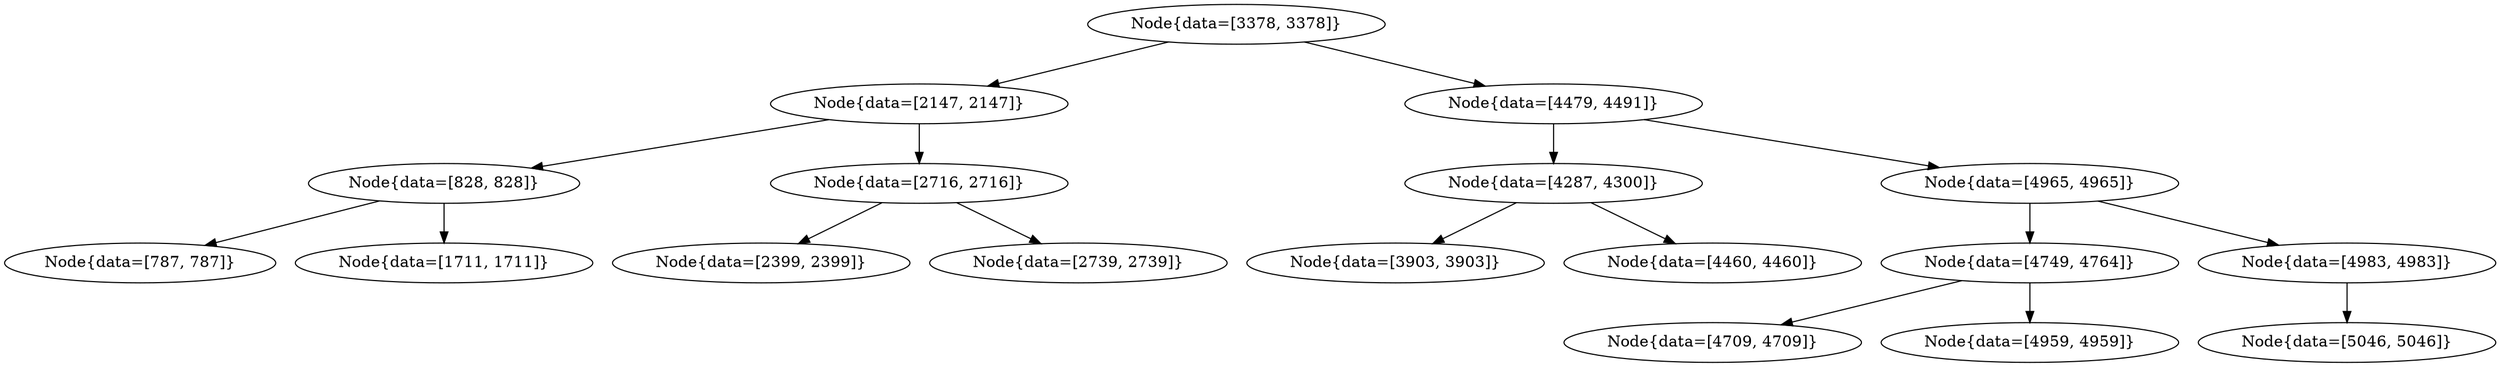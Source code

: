 digraph G{
726408598 [label="Node{data=[3378, 3378]}"]
726408598 -> 1174248013
1174248013 [label="Node{data=[2147, 2147]}"]
1174248013 -> 1346799731
1346799731 [label="Node{data=[828, 828]}"]
1346799731 -> 342198178
342198178 [label="Node{data=[787, 787]}"]
1346799731 -> 1594791957
1594791957 [label="Node{data=[1711, 1711]}"]
1174248013 -> 1988644427
1988644427 [label="Node{data=[2716, 2716]}"]
1988644427 -> 308889081
308889081 [label="Node{data=[2399, 2399]}"]
1988644427 -> 713656449
713656449 [label="Node{data=[2739, 2739]}"]
726408598 -> 23880693
23880693 [label="Node{data=[4479, 4491]}"]
23880693 -> 891461509
891461509 [label="Node{data=[4287, 4300]}"]
891461509 -> 1832669781
1832669781 [label="Node{data=[3903, 3903]}"]
891461509 -> 186061555
186061555 [label="Node{data=[4460, 4460]}"]
23880693 -> 1770437551
1770437551 [label="Node{data=[4965, 4965]}"]
1770437551 -> 1215946669
1215946669 [label="Node{data=[4749, 4764]}"]
1215946669 -> 1196982797
1196982797 [label="Node{data=[4709, 4709]}"]
1215946669 -> 1961595039
1961595039 [label="Node{data=[4959, 4959]}"]
1770437551 -> 686560878
686560878 [label="Node{data=[4983, 4983]}"]
686560878 -> 787361897
787361897 [label="Node{data=[5046, 5046]}"]
}